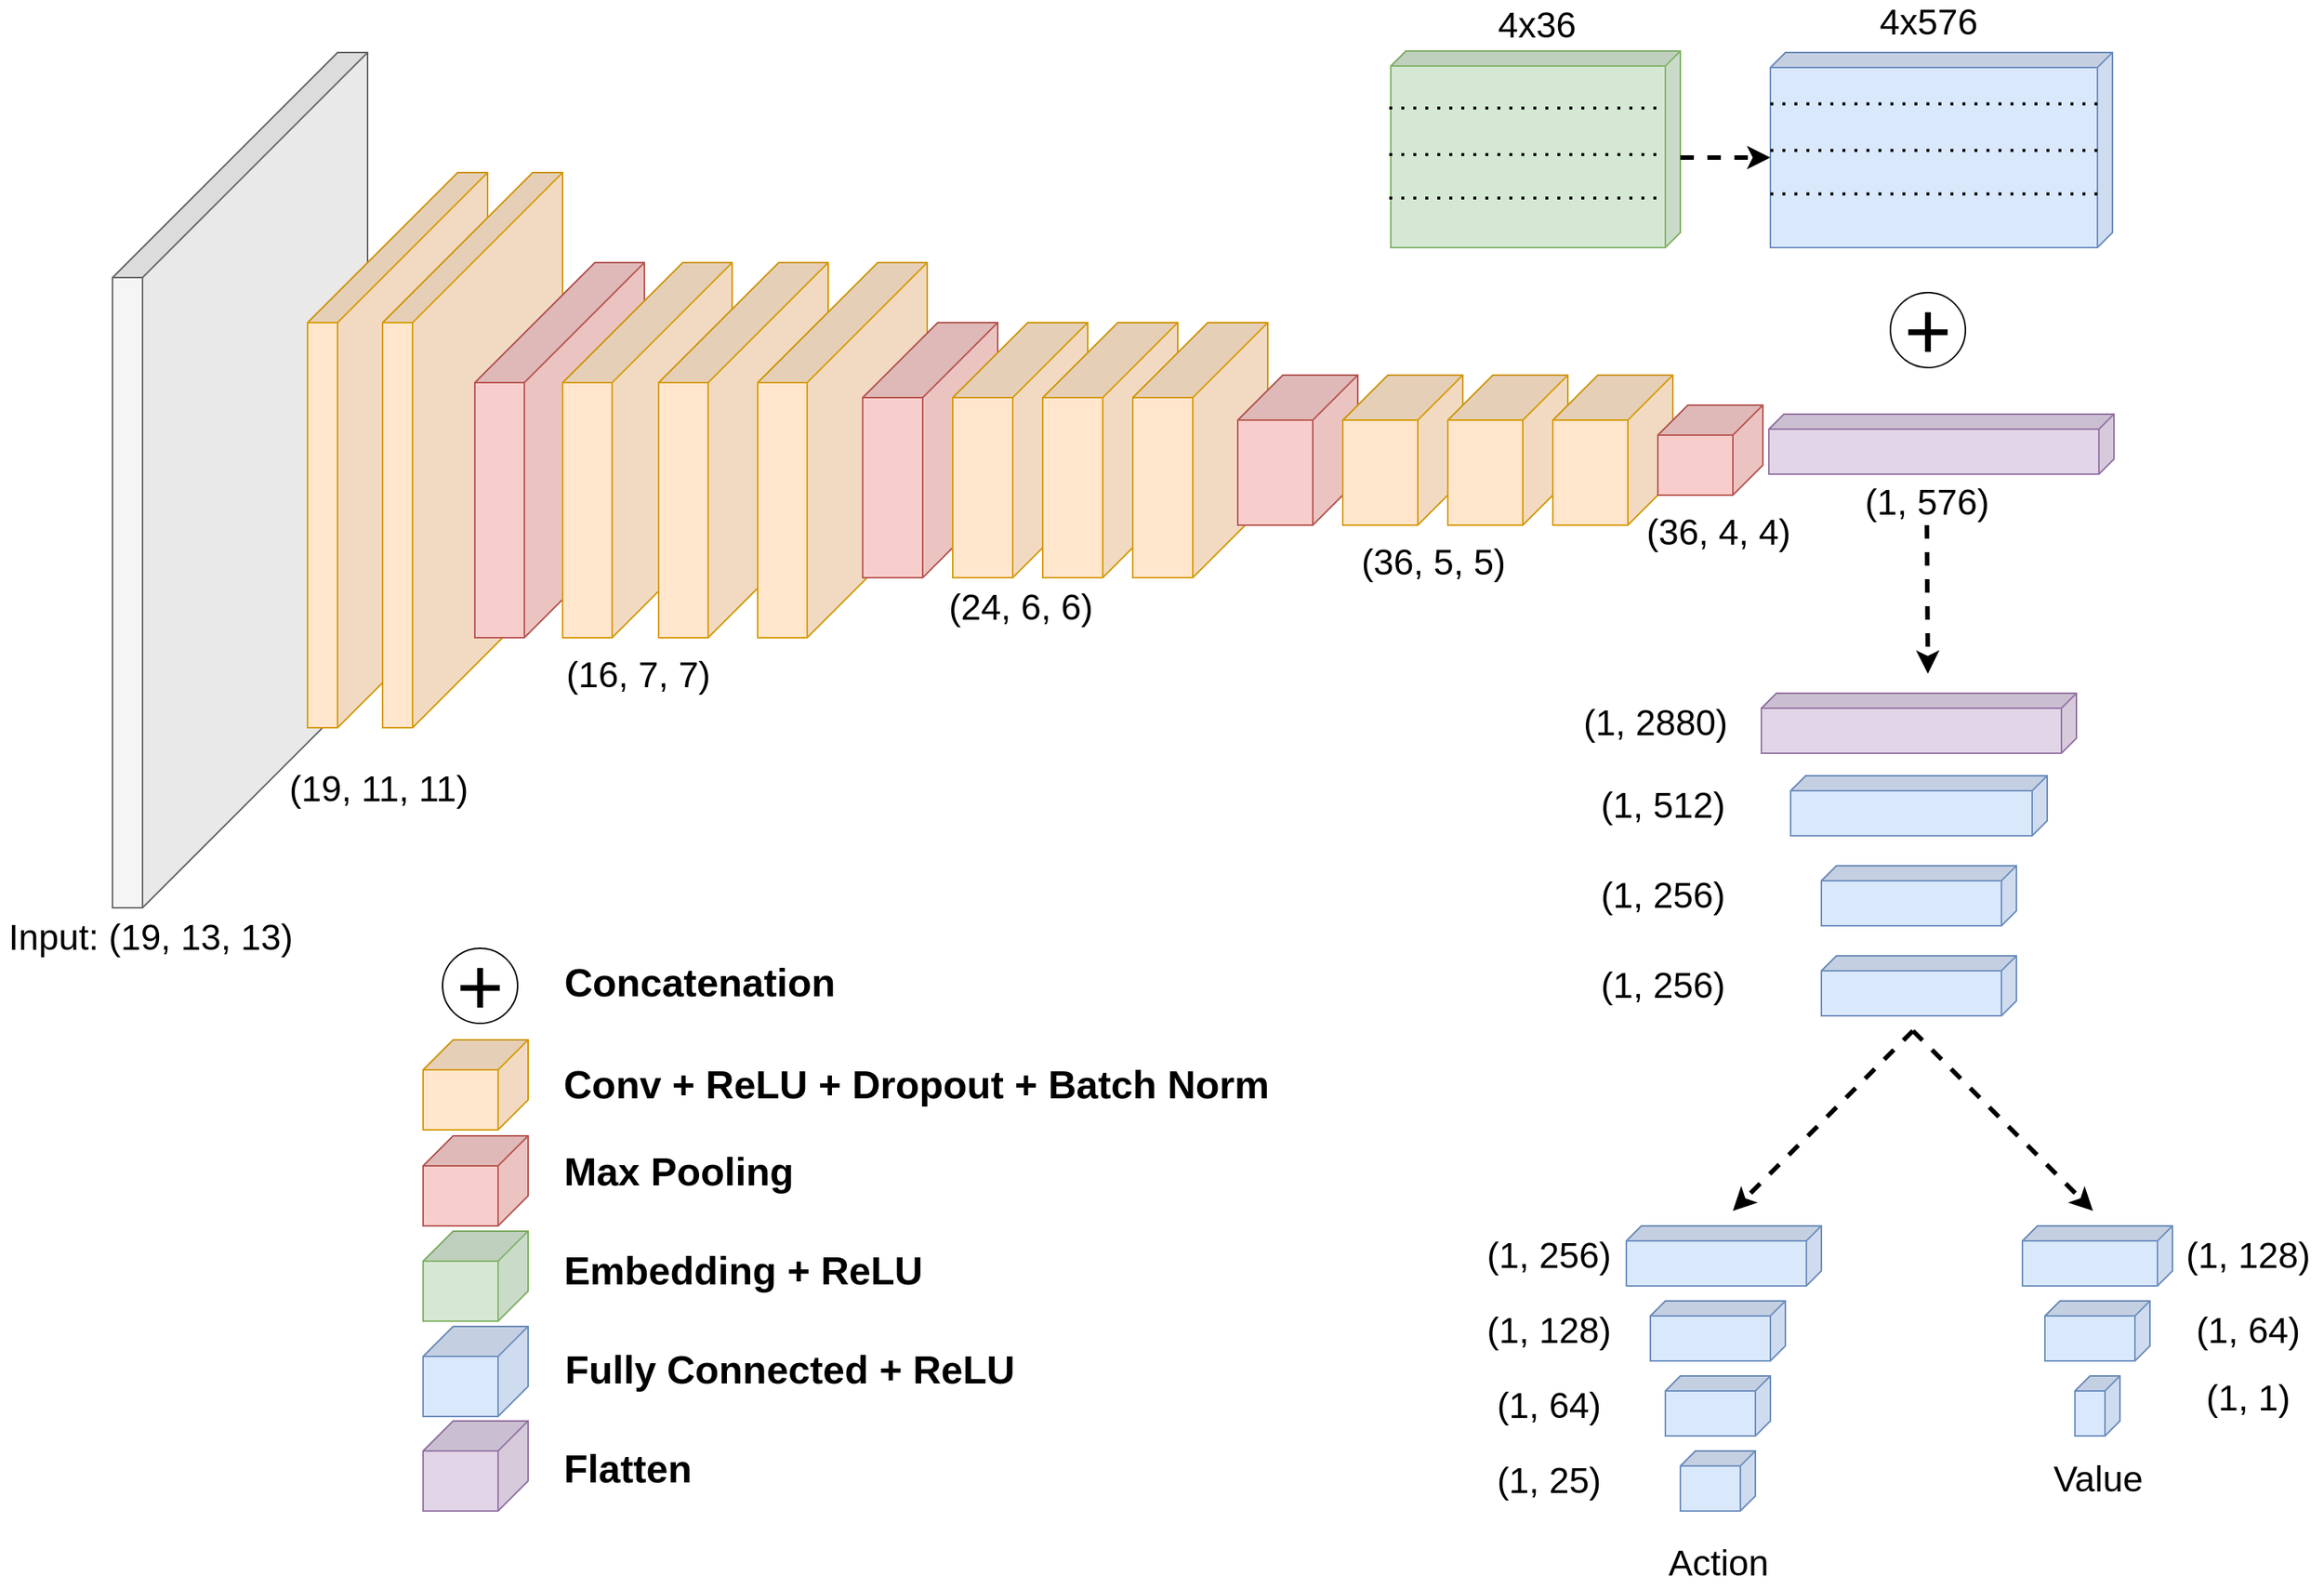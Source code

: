 <mxfile version="19.0.1" type="github">
  <diagram id="5hiqjDNLy4zyRDHusccU" name="Page-1">
    <mxGraphModel dx="2188" dy="1357" grid="0" gridSize="10" guides="1" tooltips="1" connect="1" arrows="1" fold="1" page="0" pageScale="1" pageWidth="1100" pageHeight="850" math="0" shadow="0">
      <root>
        <mxCell id="0" />
        <mxCell id="1" parent="0" />
        <mxCell id="M7fRADg-RS6Ljco3iAjE-48" value="" style="shape=cube;whiteSpace=wrap;html=1;boundedLbl=1;backgroundOutline=1;darkOpacity=0.05;darkOpacity2=0.1;direction=south;size=150;fillColor=#f5f5f5;fontColor=#333333;strokeColor=#666666;" vertex="1" parent="1">
          <mxGeometry x="95" y="80" width="170" height="570" as="geometry" />
        </mxCell>
        <mxCell id="M7fRADg-RS6Ljco3iAjE-14" value="(36, 4, 4)" style="text;html=1;align=center;verticalAlign=middle;resizable=0;points=[];autosize=1;strokeColor=none;fillColor=none;fontSize=24;" vertex="1" parent="1">
          <mxGeometry x="1110" y="385" width="110" height="30" as="geometry" />
        </mxCell>
        <mxCell id="M7fRADg-RS6Ljco3iAjE-17" value="" style="shape=cube;whiteSpace=wrap;html=1;boundedLbl=1;backgroundOutline=1;darkOpacity=0.05;darkOpacity2=0.1;direction=south;size=10;fillColor=#d5e8d4;strokeColor=#82b366;" vertex="1" parent="1">
          <mxGeometry x="947" y="79" width="193" height="131" as="geometry" />
        </mxCell>
        <mxCell id="M7fRADg-RS6Ljco3iAjE-21" value="4x36" style="text;html=1;align=center;verticalAlign=middle;resizable=0;points=[];autosize=1;strokeColor=none;fillColor=none;fontSize=24;" vertex="1" parent="1">
          <mxGeometry x="1012.5" y="45" width="62" height="33" as="geometry" />
        </mxCell>
        <mxCell id="M7fRADg-RS6Ljco3iAjE-22" value="(19, 11, 11)" style="text;html=1;align=center;verticalAlign=middle;resizable=0;points=[];autosize=1;strokeColor=none;fillColor=none;fontSize=24;" vertex="1" parent="1">
          <mxGeometry x="207.5" y="554" width="129" height="33" as="geometry" />
        </mxCell>
        <mxCell id="M7fRADg-RS6Ljco3iAjE-23" value="(16, 7, 7)" style="text;html=1;align=center;verticalAlign=middle;resizable=0;points=[];autosize=1;strokeColor=none;fillColor=none;fontSize=24;" vertex="1" parent="1">
          <mxGeometry x="390" y="480" width="110" height="30" as="geometry" />
        </mxCell>
        <mxCell id="M7fRADg-RS6Ljco3iAjE-26" value="(24, 6, 6)" style="text;html=1;align=center;verticalAlign=middle;resizable=0;points=[];autosize=1;strokeColor=none;fillColor=none;fontSize=24;" vertex="1" parent="1">
          <mxGeometry x="645" y="435" width="110" height="30" as="geometry" />
        </mxCell>
        <mxCell id="NuxIAipGaiC-0c_ZpefP-2" value="" style="shape=cube;whiteSpace=wrap;html=1;boundedLbl=1;backgroundOutline=1;darkOpacity=0.05;darkOpacity2=0.1;direction=south;size=100;fillColor=#ffe6cc;strokeColor=#d79b00;" parent="1" vertex="1">
          <mxGeometry x="225" y="160" width="120" height="370" as="geometry" />
        </mxCell>
        <mxCell id="M7fRADg-RS6Ljco3iAjE-13" value="" style="shape=cube;whiteSpace=wrap;html=1;boundedLbl=1;backgroundOutline=1;darkOpacity=0.05;darkOpacity2=0.1;direction=south;size=100;fillColor=#ffe6cc;strokeColor=#d79b00;" vertex="1" parent="1">
          <mxGeometry x="275" y="160" width="120" height="370" as="geometry" />
        </mxCell>
        <mxCell id="NuxIAipGaiC-0c_ZpefP-4" value="" style="shape=cube;whiteSpace=wrap;html=1;boundedLbl=1;backgroundOutline=1;darkOpacity=0.05;darkOpacity2=0.1;direction=south;size=80;fillColor=#f8cecc;strokeColor=#b85450;" parent="1" vertex="1">
          <mxGeometry x="336.5" y="220" width="113" height="250" as="geometry" />
        </mxCell>
        <mxCell id="M7fRADg-RS6Ljco3iAjE-27" value="" style="shape=cube;whiteSpace=wrap;html=1;boundedLbl=1;backgroundOutline=1;darkOpacity=0.05;darkOpacity2=0.1;direction=south;size=80;fillColor=#ffe6cc;strokeColor=#d79b00;" vertex="1" parent="1">
          <mxGeometry x="395" y="220" width="113" height="250" as="geometry" />
        </mxCell>
        <mxCell id="M7fRADg-RS6Ljco3iAjE-28" value="" style="shape=cube;whiteSpace=wrap;html=1;boundedLbl=1;backgroundOutline=1;darkOpacity=0.05;darkOpacity2=0.1;direction=south;size=80;fillColor=#ffe6cc;strokeColor=#d79b00;" vertex="1" parent="1">
          <mxGeometry x="459" y="220" width="113" height="250" as="geometry" />
        </mxCell>
        <mxCell id="M7fRADg-RS6Ljco3iAjE-32" value="" style="shape=cube;whiteSpace=wrap;html=1;boundedLbl=1;backgroundOutline=1;darkOpacity=0.05;darkOpacity2=0.1;direction=south;size=80;fillColor=#ffe6cc;strokeColor=#d79b00;" vertex="1" parent="1">
          <mxGeometry x="525" y="220" width="113" height="250" as="geometry" />
        </mxCell>
        <mxCell id="M7fRADg-RS6Ljco3iAjE-3" value="" style="shape=cube;whiteSpace=wrap;html=1;boundedLbl=1;backgroundOutline=1;darkOpacity=0.05;darkOpacity2=0.1;direction=south;size=50;fillColor=#f8cecc;strokeColor=#b85450;" vertex="1" parent="1">
          <mxGeometry x="595" y="260" width="90" height="170" as="geometry" />
        </mxCell>
        <mxCell id="M7fRADg-RS6Ljco3iAjE-29" value="" style="shape=cube;whiteSpace=wrap;html=1;boundedLbl=1;backgroundOutline=1;darkOpacity=0.05;darkOpacity2=0.1;direction=south;size=50;fillColor=#ffe6cc;strokeColor=#d79b00;" vertex="1" parent="1">
          <mxGeometry x="655" y="260" width="90" height="170" as="geometry" />
        </mxCell>
        <mxCell id="M7fRADg-RS6Ljco3iAjE-30" value="" style="shape=cube;whiteSpace=wrap;html=1;boundedLbl=1;backgroundOutline=1;darkOpacity=0.05;darkOpacity2=0.1;direction=south;size=50;fillColor=#ffe6cc;strokeColor=#d79b00;" vertex="1" parent="1">
          <mxGeometry x="715" y="260" width="90" height="170" as="geometry" />
        </mxCell>
        <mxCell id="M7fRADg-RS6Ljco3iAjE-33" value="" style="shape=cube;whiteSpace=wrap;html=1;boundedLbl=1;backgroundOutline=1;darkOpacity=0.05;darkOpacity2=0.1;direction=south;size=50;fillColor=#ffe6cc;strokeColor=#d79b00;" vertex="1" parent="1">
          <mxGeometry x="775" y="260" width="90" height="170" as="geometry" />
        </mxCell>
        <mxCell id="M7fRADg-RS6Ljco3iAjE-25" value="" style="shape=cube;whiteSpace=wrap;html=1;boundedLbl=1;backgroundOutline=1;darkOpacity=0.05;darkOpacity2=0.1;direction=south;size=30;fillColor=#f8cecc;strokeColor=#b85450;" vertex="1" parent="1">
          <mxGeometry x="845" y="295" width="80" height="100" as="geometry" />
        </mxCell>
        <mxCell id="M7fRADg-RS6Ljco3iAjE-24" value="" style="shape=cube;whiteSpace=wrap;html=1;boundedLbl=1;backgroundOutline=1;darkOpacity=0.05;darkOpacity2=0.1;direction=south;size=30;fillColor=#ffe6cc;strokeColor=#d79b00;" vertex="1" parent="1">
          <mxGeometry x="915" y="295" width="80" height="100" as="geometry" />
        </mxCell>
        <mxCell id="M7fRADg-RS6Ljco3iAjE-34" value="" style="shape=cube;whiteSpace=wrap;html=1;boundedLbl=1;backgroundOutline=1;darkOpacity=0.05;darkOpacity2=0.1;direction=south;size=30;fillColor=#ffe6cc;strokeColor=#d79b00;" vertex="1" parent="1">
          <mxGeometry x="985" y="295" width="80" height="100" as="geometry" />
        </mxCell>
        <mxCell id="M7fRADg-RS6Ljco3iAjE-35" value="" style="shape=cube;whiteSpace=wrap;html=1;boundedLbl=1;backgroundOutline=1;darkOpacity=0.05;darkOpacity2=0.1;direction=south;size=30;fillColor=#ffe6cc;strokeColor=#d79b00;" vertex="1" parent="1">
          <mxGeometry x="1055" y="295" width="80" height="100" as="geometry" />
        </mxCell>
        <mxCell id="NuxIAipGaiC-0c_ZpefP-8" value="" style="shape=cube;whiteSpace=wrap;html=1;boundedLbl=1;backgroundOutline=1;darkOpacity=0.05;darkOpacity2=0.1;direction=south;size=10;fillColor=#e1d5e7;strokeColor=#9673a6;" parent="1" vertex="1">
          <mxGeometry x="1199" y="321" width="230" height="40" as="geometry" />
        </mxCell>
        <mxCell id="M7fRADg-RS6Ljco3iAjE-37" value="(36, 5, 5)" style="text;html=1;align=center;verticalAlign=middle;resizable=0;points=[];autosize=1;strokeColor=none;fillColor=none;fontSize=24;" vertex="1" parent="1">
          <mxGeometry x="920" y="405" width="110" height="30" as="geometry" />
        </mxCell>
        <mxCell id="M7fRADg-RS6Ljco3iAjE-38" value="" style="shape=cube;whiteSpace=wrap;html=1;boundedLbl=1;backgroundOutline=1;darkOpacity=0.05;darkOpacity2=0.1;direction=south;size=20;fillColor=#f8cecc;strokeColor=#b85450;" vertex="1" parent="1">
          <mxGeometry x="1125" y="315" width="70" height="60" as="geometry" />
        </mxCell>
        <mxCell id="M7fRADg-RS6Ljco3iAjE-39" value="(1, 576)" style="text;html=1;align=center;verticalAlign=middle;resizable=0;points=[];autosize=1;strokeColor=none;fillColor=none;fontSize=24;" vertex="1" parent="1">
          <mxGeometry x="1254" y="365" width="100" height="30" as="geometry" />
        </mxCell>
        <mxCell id="M7fRADg-RS6Ljco3iAjE-40" value="" style="shape=cube;whiteSpace=wrap;html=1;boundedLbl=1;backgroundOutline=1;darkOpacity=0.05;darkOpacity2=0.1;direction=south;size=10;fillColor=#dae8fc;strokeColor=#6c8ebf;" vertex="1" parent="1">
          <mxGeometry x="1200" y="80" width="228" height="130" as="geometry" />
        </mxCell>
        <mxCell id="M7fRADg-RS6Ljco3iAjE-44" value="4x576" style="text;html=1;align=center;verticalAlign=middle;resizable=0;points=[];autosize=1;strokeColor=none;fillColor=none;fontSize=24;" vertex="1" parent="1">
          <mxGeometry x="1265" y="45" width="80" height="30" as="geometry" />
        </mxCell>
        <mxCell id="M7fRADg-RS6Ljco3iAjE-46" value="" style="endArrow=classic;html=1;rounded=0;strokeWidth=3;dashed=1;" edge="1" parent="1">
          <mxGeometry width="50" height="50" relative="1" as="geometry">
            <mxPoint x="1304.29" y="395" as="sourcePoint" />
            <mxPoint x="1305" y="494" as="targetPoint" />
          </mxGeometry>
        </mxCell>
        <mxCell id="M7fRADg-RS6Ljco3iAjE-47" value="&lt;font style=&quot;font-size: 54px;&quot;&gt;+&lt;/font&gt;" style="ellipse;whiteSpace=wrap;html=1;aspect=fixed;" vertex="1" parent="1">
          <mxGeometry x="1280" y="240" width="50" height="50" as="geometry" />
        </mxCell>
        <mxCell id="M7fRADg-RS6Ljco3iAjE-50" value="&lt;font style=&quot;font-size: 24px;&quot;&gt;Input: (19, 13, 13)&lt;/font&gt;" style="text;html=1;align=center;verticalAlign=middle;resizable=0;points=[];autosize=1;strokeColor=none;fillColor=none;fontSize=24;" vertex="1" parent="1">
          <mxGeometry x="20" y="655" width="200" height="30" as="geometry" />
        </mxCell>
        <mxCell id="M7fRADg-RS6Ljco3iAjE-52" value="" style="shape=cube;whiteSpace=wrap;html=1;boundedLbl=1;backgroundOutline=1;darkOpacity=0.05;darkOpacity2=0.1;direction=south;size=10;fillColor=#e1d5e7;strokeColor=#9673a6;" vertex="1" parent="1">
          <mxGeometry x="1194" y="507" width="210" height="40" as="geometry" />
        </mxCell>
        <mxCell id="M7fRADg-RS6Ljco3iAjE-54" value="(1, 2880)" style="text;html=1;align=center;verticalAlign=middle;resizable=0;points=[];autosize=1;strokeColor=none;fillColor=none;fontSize=24;" vertex="1" parent="1">
          <mxGeometry x="1068" y="512" width="110" height="30" as="geometry" />
        </mxCell>
        <mxCell id="M7fRADg-RS6Ljco3iAjE-55" value="" style="shape=cube;whiteSpace=wrap;html=1;boundedLbl=1;backgroundOutline=1;darkOpacity=0.05;darkOpacity2=0.1;direction=south;size=10;fillColor=#dae8fc;strokeColor=#6c8ebf;" vertex="1" parent="1">
          <mxGeometry x="1213.5" y="562" width="171" height="40" as="geometry" />
        </mxCell>
        <mxCell id="M7fRADg-RS6Ljco3iAjE-56" value="(1, 512)" style="text;html=1;align=center;verticalAlign=middle;resizable=0;points=[];autosize=1;strokeColor=none;fillColor=none;fontSize=24;" vertex="1" parent="1">
          <mxGeometry x="1078" y="567" width="100" height="30" as="geometry" />
        </mxCell>
        <mxCell id="M7fRADg-RS6Ljco3iAjE-57" value="" style="shape=cube;whiteSpace=wrap;html=1;boundedLbl=1;backgroundOutline=1;darkOpacity=0.05;darkOpacity2=0.1;direction=south;size=10;fillColor=#dae8fc;strokeColor=#6c8ebf;" vertex="1" parent="1">
          <mxGeometry x="1234" y="622" width="130" height="40" as="geometry" />
        </mxCell>
        <mxCell id="M7fRADg-RS6Ljco3iAjE-58" value="(1, 256)" style="text;html=1;align=center;verticalAlign=middle;resizable=0;points=[];autosize=1;strokeColor=none;fillColor=none;fontSize=24;" vertex="1" parent="1">
          <mxGeometry x="1078" y="627" width="100" height="30" as="geometry" />
        </mxCell>
        <mxCell id="M7fRADg-RS6Ljco3iAjE-63" value="" style="endArrow=classic;html=1;rounded=0;strokeWidth=3;dashed=1;" edge="1" parent="1">
          <mxGeometry width="50" height="50" relative="1" as="geometry">
            <mxPoint x="1140.0" y="150" as="sourcePoint" />
            <mxPoint x="1200" y="150" as="targetPoint" />
          </mxGeometry>
        </mxCell>
        <mxCell id="M7fRADg-RS6Ljco3iAjE-72" value="" style="shape=cube;whiteSpace=wrap;html=1;boundedLbl=1;backgroundOutline=1;darkOpacity=0.05;darkOpacity2=0.1;direction=south;size=10;fillColor=#dae8fc;strokeColor=#6c8ebf;" vertex="1" parent="1">
          <mxGeometry x="1234" y="682" width="130" height="40" as="geometry" />
        </mxCell>
        <mxCell id="M7fRADg-RS6Ljco3iAjE-73" value="(1, 256)" style="text;html=1;align=center;verticalAlign=middle;resizable=0;points=[];autosize=1;strokeColor=none;fillColor=none;fontSize=24;" vertex="1" parent="1">
          <mxGeometry x="1078" y="687" width="100" height="30" as="geometry" />
        </mxCell>
        <mxCell id="M7fRADg-RS6Ljco3iAjE-74" value="" style="endArrow=classic;html=1;rounded=0;strokeWidth=3;dashed=1;" edge="1" parent="1">
          <mxGeometry width="50" height="50" relative="1" as="geometry">
            <mxPoint x="1295.0" y="732" as="sourcePoint" />
            <mxPoint x="1175" y="852" as="targetPoint" />
          </mxGeometry>
        </mxCell>
        <mxCell id="M7fRADg-RS6Ljco3iAjE-75" value="" style="endArrow=classic;html=1;rounded=0;strokeWidth=3;dashed=1;" edge="1" parent="1">
          <mxGeometry width="50" height="50" relative="1" as="geometry">
            <mxPoint x="1295.0" y="732" as="sourcePoint" />
            <mxPoint x="1415" y="852" as="targetPoint" />
          </mxGeometry>
        </mxCell>
        <mxCell id="M7fRADg-RS6Ljco3iAjE-76" value="" style="shape=cube;whiteSpace=wrap;html=1;boundedLbl=1;backgroundOutline=1;darkOpacity=0.05;darkOpacity2=0.1;direction=south;size=10;fillColor=#dae8fc;strokeColor=#6c8ebf;" vertex="1" parent="1">
          <mxGeometry x="1104" y="862" width="130" height="40" as="geometry" />
        </mxCell>
        <mxCell id="M7fRADg-RS6Ljco3iAjE-77" value="" style="shape=cube;whiteSpace=wrap;html=1;boundedLbl=1;backgroundOutline=1;darkOpacity=0.05;darkOpacity2=0.1;direction=south;size=10;fillColor=#dae8fc;strokeColor=#6c8ebf;" vertex="1" parent="1">
          <mxGeometry x="1368" y="862" width="100" height="40" as="geometry" />
        </mxCell>
        <mxCell id="M7fRADg-RS6Ljco3iAjE-78" value="" style="shape=cube;whiteSpace=wrap;html=1;boundedLbl=1;backgroundOutline=1;darkOpacity=0.05;darkOpacity2=0.1;direction=south;size=10;fillColor=#dae8fc;strokeColor=#6c8ebf;" vertex="1" parent="1">
          <mxGeometry x="1120" y="912" width="90" height="40" as="geometry" />
        </mxCell>
        <mxCell id="M7fRADg-RS6Ljco3iAjE-79" value="" style="shape=cube;whiteSpace=wrap;html=1;boundedLbl=1;backgroundOutline=1;darkOpacity=0.05;darkOpacity2=0.1;direction=south;size=10;fillColor=#dae8fc;strokeColor=#6c8ebf;" vertex="1" parent="1">
          <mxGeometry x="1383" y="912" width="70" height="40" as="geometry" />
        </mxCell>
        <mxCell id="M7fRADg-RS6Ljco3iAjE-80" value="" style="shape=cube;whiteSpace=wrap;html=1;boundedLbl=1;backgroundOutline=1;darkOpacity=0.05;darkOpacity2=0.1;direction=south;size=10;fillColor=#dae8fc;strokeColor=#6c8ebf;" vertex="1" parent="1">
          <mxGeometry x="1130" y="962" width="70" height="40" as="geometry" />
        </mxCell>
        <mxCell id="M7fRADg-RS6Ljco3iAjE-82" value="(1, 256)" style="text;html=1;align=center;verticalAlign=middle;resizable=0;points=[];autosize=1;strokeColor=none;fillColor=none;fontSize=24;" vertex="1" parent="1">
          <mxGeometry x="1002" y="867" width="100" height="30" as="geometry" />
        </mxCell>
        <mxCell id="M7fRADg-RS6Ljco3iAjE-83" value="(1, 128)" style="text;html=1;align=center;verticalAlign=middle;resizable=0;points=[];autosize=1;strokeColor=none;fillColor=none;fontSize=24;" vertex="1" parent="1">
          <mxGeometry x="1002" y="917" width="100" height="30" as="geometry" />
        </mxCell>
        <mxCell id="M7fRADg-RS6Ljco3iAjE-84" value="(1, 64)" style="text;html=1;align=center;verticalAlign=middle;resizable=0;points=[];autosize=1;strokeColor=none;fillColor=none;fontSize=24;" vertex="1" parent="1">
          <mxGeometry x="1012" y="967" width="80" height="30" as="geometry" />
        </mxCell>
        <mxCell id="M7fRADg-RS6Ljco3iAjE-85" value="(1, 128)" style="text;html=1;align=center;verticalAlign=middle;resizable=0;points=[];autosize=1;strokeColor=none;fillColor=none;fontSize=24;" vertex="1" parent="1">
          <mxGeometry x="1468" y="867" width="100" height="30" as="geometry" />
        </mxCell>
        <mxCell id="M7fRADg-RS6Ljco3iAjE-86" value="(1, 64)" style="text;html=1;align=center;verticalAlign=middle;resizable=0;points=[];autosize=1;strokeColor=none;fillColor=none;fontSize=24;" vertex="1" parent="1">
          <mxGeometry x="1478" y="917" width="80" height="30" as="geometry" />
        </mxCell>
        <mxCell id="M7fRADg-RS6Ljco3iAjE-87" value="" style="shape=cube;whiteSpace=wrap;html=1;boundedLbl=1;backgroundOutline=1;darkOpacity=0.05;darkOpacity2=0.1;direction=south;size=10;fillColor=#dae8fc;strokeColor=#6c8ebf;" vertex="1" parent="1">
          <mxGeometry x="1403" y="962" width="30" height="40" as="geometry" />
        </mxCell>
        <mxCell id="M7fRADg-RS6Ljco3iAjE-88" value="" style="shape=cube;whiteSpace=wrap;html=1;boundedLbl=1;backgroundOutline=1;darkOpacity=0.05;darkOpacity2=0.1;direction=south;size=10;fillColor=#dae8fc;strokeColor=#6c8ebf;" vertex="1" parent="1">
          <mxGeometry x="1140" y="1012" width="50" height="40" as="geometry" />
        </mxCell>
        <mxCell id="M7fRADg-RS6Ljco3iAjE-89" value="(1, 25)" style="text;html=1;align=center;verticalAlign=middle;resizable=0;points=[];autosize=1;strokeColor=none;fillColor=none;fontSize=24;" vertex="1" parent="1">
          <mxGeometry x="1012" y="1017" width="80" height="30" as="geometry" />
        </mxCell>
        <mxCell id="M7fRADg-RS6Ljco3iAjE-90" value="(1, 1)" style="text;html=1;align=center;verticalAlign=middle;resizable=0;points=[];autosize=1;strokeColor=none;fillColor=none;fontSize=24;" vertex="1" parent="1">
          <mxGeometry x="1483" y="962" width="70" height="30" as="geometry" />
        </mxCell>
        <mxCell id="M7fRADg-RS6Ljco3iAjE-91" value="Action" style="text;html=1;align=center;verticalAlign=middle;resizable=0;points=[];autosize=1;strokeColor=none;fillColor=none;fontSize=24;" vertex="1" parent="1">
          <mxGeometry x="1126.5" y="1070" width="77" height="33" as="geometry" />
        </mxCell>
        <mxCell id="M7fRADg-RS6Ljco3iAjE-94" value="Value" style="text;html=1;align=center;verticalAlign=middle;resizable=0;points=[];autosize=1;strokeColor=none;fillColor=none;fontSize=24;" vertex="1" parent="1">
          <mxGeometry x="1383" y="1014" width="70" height="33" as="geometry" />
        </mxCell>
        <mxCell id="M7fRADg-RS6Ljco3iAjE-96" value="" style="shape=cube;whiteSpace=wrap;html=1;boundedLbl=1;backgroundOutline=1;darkOpacity=0.05;darkOpacity2=0.1;direction=south;size=20;fillColor=#ffe6cc;strokeColor=#d79b00;" vertex="1" parent="1">
          <mxGeometry x="302" y="738" width="70" height="60" as="geometry" />
        </mxCell>
        <mxCell id="M7fRADg-RS6Ljco3iAjE-97" value="" style="shape=cube;whiteSpace=wrap;html=1;boundedLbl=1;backgroundOutline=1;darkOpacity=0.05;darkOpacity2=0.1;direction=south;size=20;fillColor=#f8cecc;strokeColor=#b85450;" vertex="1" parent="1">
          <mxGeometry x="302" y="802" width="70" height="60" as="geometry" />
        </mxCell>
        <mxCell id="M7fRADg-RS6Ljco3iAjE-98" value="" style="shape=cube;whiteSpace=wrap;html=1;boundedLbl=1;backgroundOutline=1;darkOpacity=0.05;darkOpacity2=0.1;direction=south;size=20;fillColor=#d5e8d4;strokeColor=#82b366;" vertex="1" parent="1">
          <mxGeometry x="302" y="865.5" width="70" height="60" as="geometry" />
        </mxCell>
        <mxCell id="M7fRADg-RS6Ljco3iAjE-99" value="" style="shape=cube;whiteSpace=wrap;html=1;boundedLbl=1;backgroundOutline=1;darkOpacity=0.05;darkOpacity2=0.1;direction=south;size=20;fillColor=#dae8fc;strokeColor=#6c8ebf;" vertex="1" parent="1">
          <mxGeometry x="302" y="929" width="70" height="60" as="geometry" />
        </mxCell>
        <mxCell id="M7fRADg-RS6Ljco3iAjE-100" value="" style="shape=cube;whiteSpace=wrap;html=1;boundedLbl=1;backgroundOutline=1;darkOpacity=0.05;darkOpacity2=0.1;direction=south;size=20;fillColor=#e1d5e7;strokeColor=#9673a6;" vertex="1" parent="1">
          <mxGeometry x="302" y="992" width="70" height="60" as="geometry" />
        </mxCell>
        <mxCell id="M7fRADg-RS6Ljco3iAjE-101" value="&lt;b&gt;&lt;font style=&quot;font-size: 26px;&quot;&gt;Conv + ReLU + Dropout + Batch Norm&amp;nbsp;&lt;/font&gt;&lt;/b&gt;" style="text;html=1;align=center;verticalAlign=middle;resizable=0;points=[];autosize=1;strokeColor=none;fillColor=none;fontSize=24;" vertex="1" parent="1">
          <mxGeometry x="390" y="751.5" width="487" height="33" as="geometry" />
        </mxCell>
        <mxCell id="M7fRADg-RS6Ljco3iAjE-102" value="&lt;b&gt;Max Pooling&lt;/b&gt;" style="text;html=1;align=center;verticalAlign=middle;resizable=0;points=[];autosize=1;strokeColor=none;fillColor=none;fontSize=26;" vertex="1" parent="1">
          <mxGeometry x="390.5" y="808" width="163" height="35" as="geometry" />
        </mxCell>
        <mxCell id="M7fRADg-RS6Ljco3iAjE-103" value="Embedding + ReLU" style="text;html=1;align=center;verticalAlign=middle;resizable=0;points=[];autosize=1;strokeColor=none;fillColor=none;fontSize=26;fontStyle=1" vertex="1" parent="1">
          <mxGeometry x="390" y="874" width="249" height="35" as="geometry" />
        </mxCell>
        <mxCell id="M7fRADg-RS6Ljco3iAjE-104" value="Fully Connected + ReLU" style="text;html=1;align=center;verticalAlign=middle;resizable=0;points=[];autosize=1;strokeColor=none;fillColor=none;fontSize=26;fontStyle=1" vertex="1" parent="1">
          <mxGeometry x="390.5" y="940.25" width="310" height="35" as="geometry" />
        </mxCell>
        <mxCell id="M7fRADg-RS6Ljco3iAjE-105" value="Flatten" style="text;html=1;align=center;verticalAlign=middle;resizable=0;points=[];autosize=1;strokeColor=none;fillColor=none;fontSize=26;fontStyle=1" vertex="1" parent="1">
          <mxGeometry x="390.5" y="1006" width="95" height="35" as="geometry" />
        </mxCell>
        <mxCell id="M7fRADg-RS6Ljco3iAjE-106" value="&lt;font style=&quot;font-size: 54px;&quot;&gt;+&lt;/font&gt;" style="ellipse;whiteSpace=wrap;html=1;aspect=fixed;" vertex="1" parent="1">
          <mxGeometry x="315" y="677" width="50" height="50" as="geometry" />
        </mxCell>
        <mxCell id="M7fRADg-RS6Ljco3iAjE-107" value="Concatenation" style="text;html=1;align=center;verticalAlign=middle;resizable=0;points=[];autosize=1;strokeColor=none;fillColor=none;fontSize=26;fontStyle=1" vertex="1" parent="1">
          <mxGeometry x="390.5" y="682" width="191" height="35" as="geometry" />
        </mxCell>
        <mxCell id="M7fRADg-RS6Ljco3iAjE-110" value="" style="endArrow=none;dashed=1;html=1;dashPattern=1 3;strokeWidth=2;rounded=0;fontSize=26;" edge="1" parent="1">
          <mxGeometry width="50" height="50" relative="1" as="geometry">
            <mxPoint x="946" y="148" as="sourcePoint" />
            <mxPoint x="1128" y="148" as="targetPoint" />
          </mxGeometry>
        </mxCell>
        <mxCell id="M7fRADg-RS6Ljco3iAjE-111" value="" style="endArrow=none;dashed=1;html=1;dashPattern=1 3;strokeWidth=2;rounded=0;fontSize=26;" edge="1" parent="1">
          <mxGeometry width="50" height="50" relative="1" as="geometry">
            <mxPoint x="946" y="177" as="sourcePoint" />
            <mxPoint x="1127" y="177" as="targetPoint" />
          </mxGeometry>
        </mxCell>
        <mxCell id="M7fRADg-RS6Ljco3iAjE-112" value="" style="endArrow=none;dashed=1;html=1;dashPattern=1 3;strokeWidth=2;rounded=0;fontSize=26;" edge="1" parent="1">
          <mxGeometry width="50" height="50" relative="1" as="geometry">
            <mxPoint x="946" y="117" as="sourcePoint" />
            <mxPoint x="1128" y="117" as="targetPoint" />
          </mxGeometry>
        </mxCell>
        <mxCell id="M7fRADg-RS6Ljco3iAjE-113" value="" style="endArrow=none;dashed=1;html=1;dashPattern=1 3;strokeWidth=2;rounded=0;fontSize=26;entryX=0.229;entryY=0.043;entryDx=0;entryDy=0;entryPerimeter=0;exitX=0.229;exitY=1.007;exitDx=0;exitDy=0;exitPerimeter=0;" edge="1" parent="1">
          <mxGeometry width="50" height="50" relative="1" as="geometry">
            <mxPoint x="1200" y="145.229" as="sourcePoint" />
            <mxPoint x="1421.72" y="145.229" as="targetPoint" />
          </mxGeometry>
        </mxCell>
        <mxCell id="M7fRADg-RS6Ljco3iAjE-114" value="" style="endArrow=none;dashed=1;html=1;dashPattern=1 3;strokeWidth=2;rounded=0;fontSize=26;entryX=0.229;entryY=0.043;entryDx=0;entryDy=0;entryPerimeter=0;exitX=0.229;exitY=1.007;exitDx=0;exitDy=0;exitPerimeter=0;" edge="1" parent="1">
          <mxGeometry width="50" height="50" relative="1" as="geometry">
            <mxPoint x="1200" y="174.229" as="sourcePoint" />
            <mxPoint x="1421.72" y="174.229" as="targetPoint" />
          </mxGeometry>
        </mxCell>
        <mxCell id="M7fRADg-RS6Ljco3iAjE-115" value="" style="endArrow=none;dashed=1;html=1;dashPattern=1 3;strokeWidth=2;rounded=0;fontSize=26;entryX=0.229;entryY=0.043;entryDx=0;entryDy=0;entryPerimeter=0;exitX=0.229;exitY=1.007;exitDx=0;exitDy=0;exitPerimeter=0;" edge="1" parent="1">
          <mxGeometry width="50" height="50" relative="1" as="geometry">
            <mxPoint x="1200" y="114.229" as="sourcePoint" />
            <mxPoint x="1421.72" y="114.229" as="targetPoint" />
          </mxGeometry>
        </mxCell>
      </root>
    </mxGraphModel>
  </diagram>
</mxfile>
